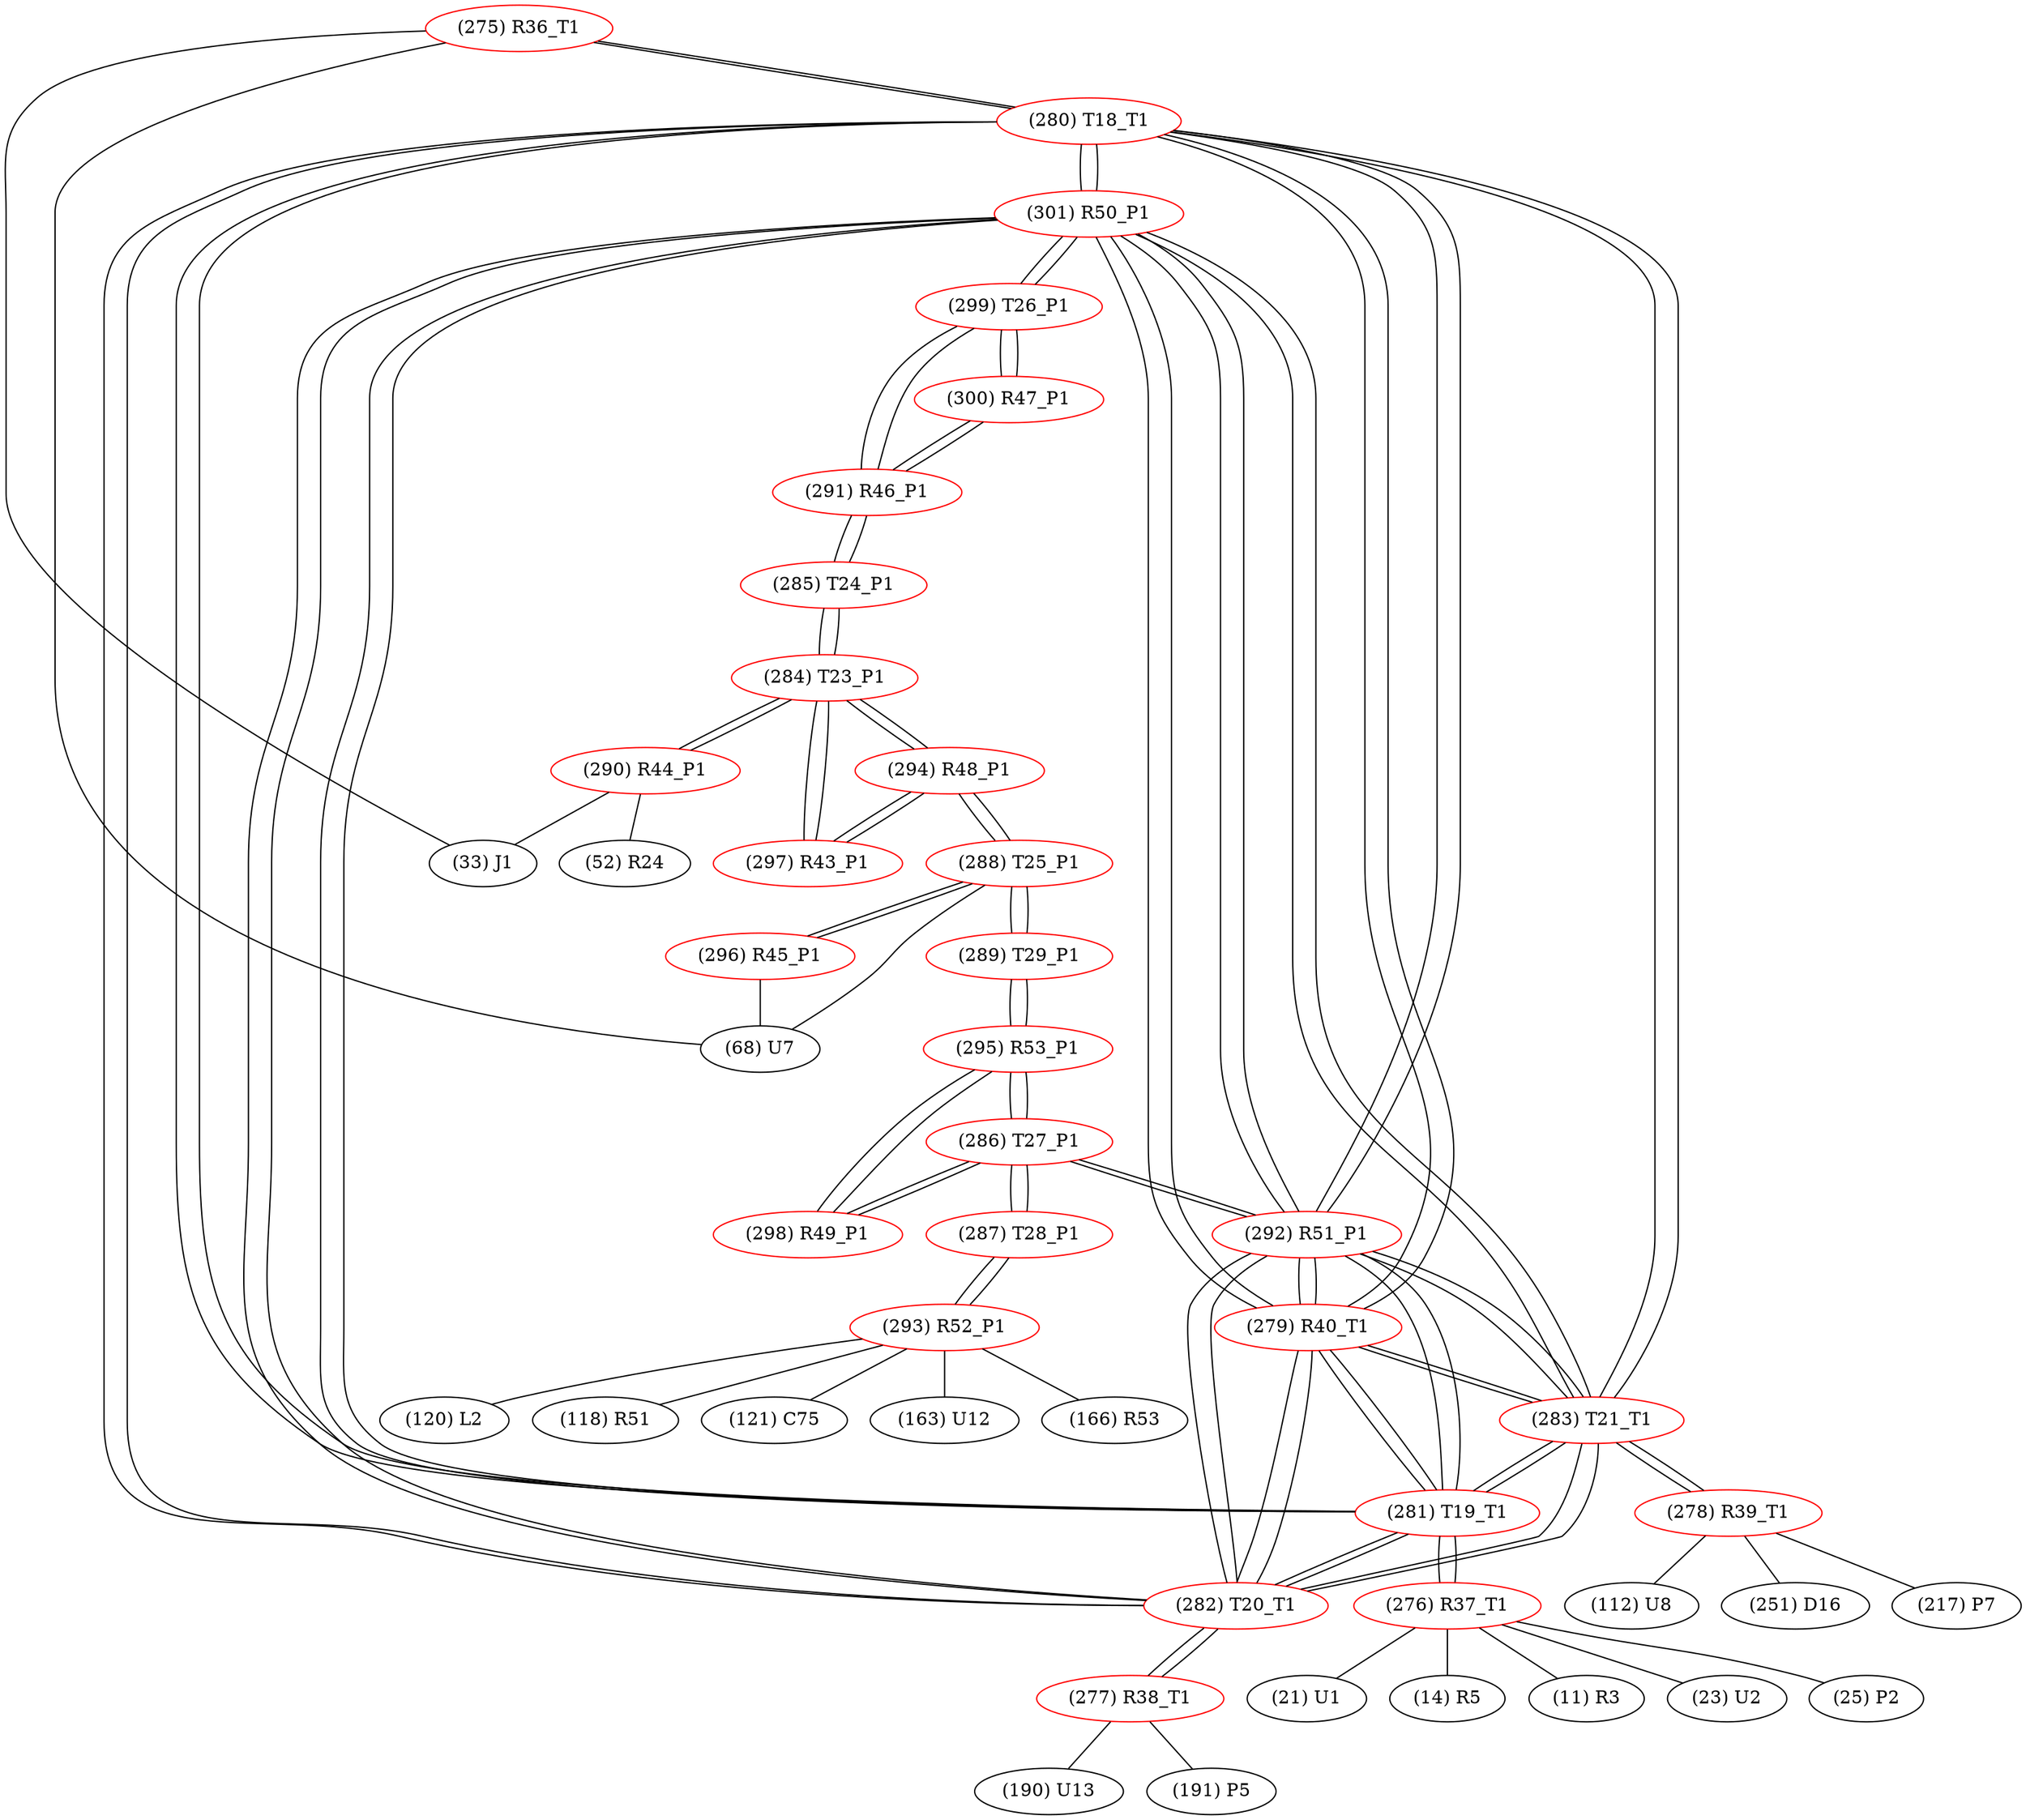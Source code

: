 graph {
	275 [label="(275) R36_T1" color=red]
	33 [label="(33) J1"]
	68 [label="(68) U7"]
	280 [label="(280) T18_T1"]
	276 [label="(276) R37_T1" color=red]
	11 [label="(11) R3"]
	23 [label="(23) U2"]
	25 [label="(25) P2"]
	21 [label="(21) U1"]
	14 [label="(14) R5"]
	281 [label="(281) T19_T1"]
	277 [label="(277) R38_T1" color=red]
	190 [label="(190) U13"]
	191 [label="(191) P5"]
	282 [label="(282) T20_T1"]
	278 [label="(278) R39_T1" color=red]
	217 [label="(217) P7"]
	112 [label="(112) U8"]
	251 [label="(251) D16"]
	283 [label="(283) T21_T1"]
	279 [label="(279) R40_T1" color=red]
	292 [label="(292) R51_P1"]
	301 [label="(301) R50_P1"]
	280 [label="(280) T18_T1"]
	283 [label="(283) T21_T1"]
	282 [label="(282) T20_T1"]
	281 [label="(281) T19_T1"]
	280 [label="(280) T18_T1" color=red]
	275 [label="(275) R36_T1"]
	292 [label="(292) R51_P1"]
	301 [label="(301) R50_P1"]
	283 [label="(283) T21_T1"]
	282 [label="(282) T20_T1"]
	281 [label="(281) T19_T1"]
	279 [label="(279) R40_T1"]
	281 [label="(281) T19_T1" color=red]
	276 [label="(276) R37_T1"]
	292 [label="(292) R51_P1"]
	301 [label="(301) R50_P1"]
	280 [label="(280) T18_T1"]
	283 [label="(283) T21_T1"]
	282 [label="(282) T20_T1"]
	279 [label="(279) R40_T1"]
	282 [label="(282) T20_T1" color=red]
	277 [label="(277) R38_T1"]
	292 [label="(292) R51_P1"]
	301 [label="(301) R50_P1"]
	280 [label="(280) T18_T1"]
	283 [label="(283) T21_T1"]
	281 [label="(281) T19_T1"]
	279 [label="(279) R40_T1"]
	283 [label="(283) T21_T1" color=red]
	278 [label="(278) R39_T1"]
	292 [label="(292) R51_P1"]
	301 [label="(301) R50_P1"]
	280 [label="(280) T18_T1"]
	282 [label="(282) T20_T1"]
	281 [label="(281) T19_T1"]
	279 [label="(279) R40_T1"]
	284 [label="(284) T23_P1" color=red]
	294 [label="(294) R48_P1"]
	297 [label="(297) R43_P1"]
	285 [label="(285) T24_P1"]
	290 [label="(290) R44_P1"]
	285 [label="(285) T24_P1" color=red]
	291 [label="(291) R46_P1"]
	284 [label="(284) T23_P1"]
	286 [label="(286) T27_P1" color=red]
	292 [label="(292) R51_P1"]
	287 [label="(287) T28_P1"]
	295 [label="(295) R53_P1"]
	298 [label="(298) R49_P1"]
	287 [label="(287) T28_P1" color=red]
	293 [label="(293) R52_P1"]
	286 [label="(286) T27_P1"]
	288 [label="(288) T25_P1" color=red]
	289 [label="(289) T29_P1"]
	294 [label="(294) R48_P1"]
	296 [label="(296) R45_P1"]
	68 [label="(68) U7"]
	289 [label="(289) T29_P1" color=red]
	288 [label="(288) T25_P1"]
	295 [label="(295) R53_P1"]
	290 [label="(290) R44_P1" color=red]
	52 [label="(52) R24"]
	33 [label="(33) J1"]
	284 [label="(284) T23_P1"]
	291 [label="(291) R46_P1" color=red]
	299 [label="(299) T26_P1"]
	300 [label="(300) R47_P1"]
	285 [label="(285) T24_P1"]
	292 [label="(292) R51_P1" color=red]
	286 [label="(286) T27_P1"]
	301 [label="(301) R50_P1"]
	280 [label="(280) T18_T1"]
	283 [label="(283) T21_T1"]
	282 [label="(282) T20_T1"]
	281 [label="(281) T19_T1"]
	279 [label="(279) R40_T1"]
	293 [label="(293) R52_P1" color=red]
	120 [label="(120) L2"]
	118 [label="(118) R51"]
	121 [label="(121) C75"]
	163 [label="(163) U12"]
	166 [label="(166) R53"]
	287 [label="(287) T28_P1"]
	294 [label="(294) R48_P1" color=red]
	288 [label="(288) T25_P1"]
	284 [label="(284) T23_P1"]
	297 [label="(297) R43_P1"]
	295 [label="(295) R53_P1" color=red]
	289 [label="(289) T29_P1"]
	286 [label="(286) T27_P1"]
	298 [label="(298) R49_P1"]
	296 [label="(296) R45_P1" color=red]
	288 [label="(288) T25_P1"]
	68 [label="(68) U7"]
	297 [label="(297) R43_P1" color=red]
	294 [label="(294) R48_P1"]
	284 [label="(284) T23_P1"]
	298 [label="(298) R49_P1" color=red]
	286 [label="(286) T27_P1"]
	295 [label="(295) R53_P1"]
	299 [label="(299) T26_P1" color=red]
	301 [label="(301) R50_P1"]
	291 [label="(291) R46_P1"]
	300 [label="(300) R47_P1"]
	300 [label="(300) R47_P1" color=red]
	299 [label="(299) T26_P1"]
	291 [label="(291) R46_P1"]
	301 [label="(301) R50_P1" color=red]
	299 [label="(299) T26_P1"]
	292 [label="(292) R51_P1"]
	280 [label="(280) T18_T1"]
	283 [label="(283) T21_T1"]
	282 [label="(282) T20_T1"]
	281 [label="(281) T19_T1"]
	279 [label="(279) R40_T1"]
	275 -- 33
	275 -- 68
	275 -- 280
	276 -- 11
	276 -- 23
	276 -- 25
	276 -- 21
	276 -- 14
	276 -- 281
	277 -- 190
	277 -- 191
	277 -- 282
	278 -- 217
	278 -- 112
	278 -- 251
	278 -- 283
	279 -- 292
	279 -- 301
	279 -- 280
	279 -- 283
	279 -- 282
	279 -- 281
	280 -- 275
	280 -- 292
	280 -- 301
	280 -- 283
	280 -- 282
	280 -- 281
	280 -- 279
	281 -- 276
	281 -- 292
	281 -- 301
	281 -- 280
	281 -- 283
	281 -- 282
	281 -- 279
	282 -- 277
	282 -- 292
	282 -- 301
	282 -- 280
	282 -- 283
	282 -- 281
	282 -- 279
	283 -- 278
	283 -- 292
	283 -- 301
	283 -- 280
	283 -- 282
	283 -- 281
	283 -- 279
	284 -- 294
	284 -- 297
	284 -- 285
	284 -- 290
	285 -- 291
	285 -- 284
	286 -- 292
	286 -- 287
	286 -- 295
	286 -- 298
	287 -- 293
	287 -- 286
	288 -- 289
	288 -- 294
	288 -- 296
	288 -- 68
	289 -- 288
	289 -- 295
	290 -- 52
	290 -- 33
	290 -- 284
	291 -- 299
	291 -- 300
	291 -- 285
	292 -- 286
	292 -- 301
	292 -- 280
	292 -- 283
	292 -- 282
	292 -- 281
	292 -- 279
	293 -- 120
	293 -- 118
	293 -- 121
	293 -- 163
	293 -- 166
	293 -- 287
	294 -- 288
	294 -- 284
	294 -- 297
	295 -- 289
	295 -- 286
	295 -- 298
	296 -- 288
	296 -- 68
	297 -- 294
	297 -- 284
	298 -- 286
	298 -- 295
	299 -- 301
	299 -- 291
	299 -- 300
	300 -- 299
	300 -- 291
	301 -- 299
	301 -- 292
	301 -- 280
	301 -- 283
	301 -- 282
	301 -- 281
	301 -- 279
}